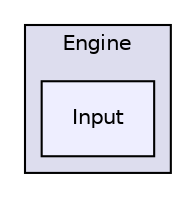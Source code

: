 digraph "Source/Engine/Input" {
  compound=true
  node [ fontsize="10", fontname="Helvetica"];
  edge [ labelfontsize="10", labelfontname="Helvetica"];
  subgraph clusterdir_5405398c23c020946029b9f4e6e04094 {
    graph [ bgcolor="#ddddee", pencolor="black", label="Engine" fontname="Helvetica", fontsize="10", URL="dir_5405398c23c020946029b9f4e6e04094.html"]
  dir_3d2e93b6fe33eb2c7667e9dc63b73dd4 [shape=box, label="Input", style="filled", fillcolor="#eeeeff", pencolor="black", URL="dir_3d2e93b6fe33eb2c7667e9dc63b73dd4.html"];
  }
}
